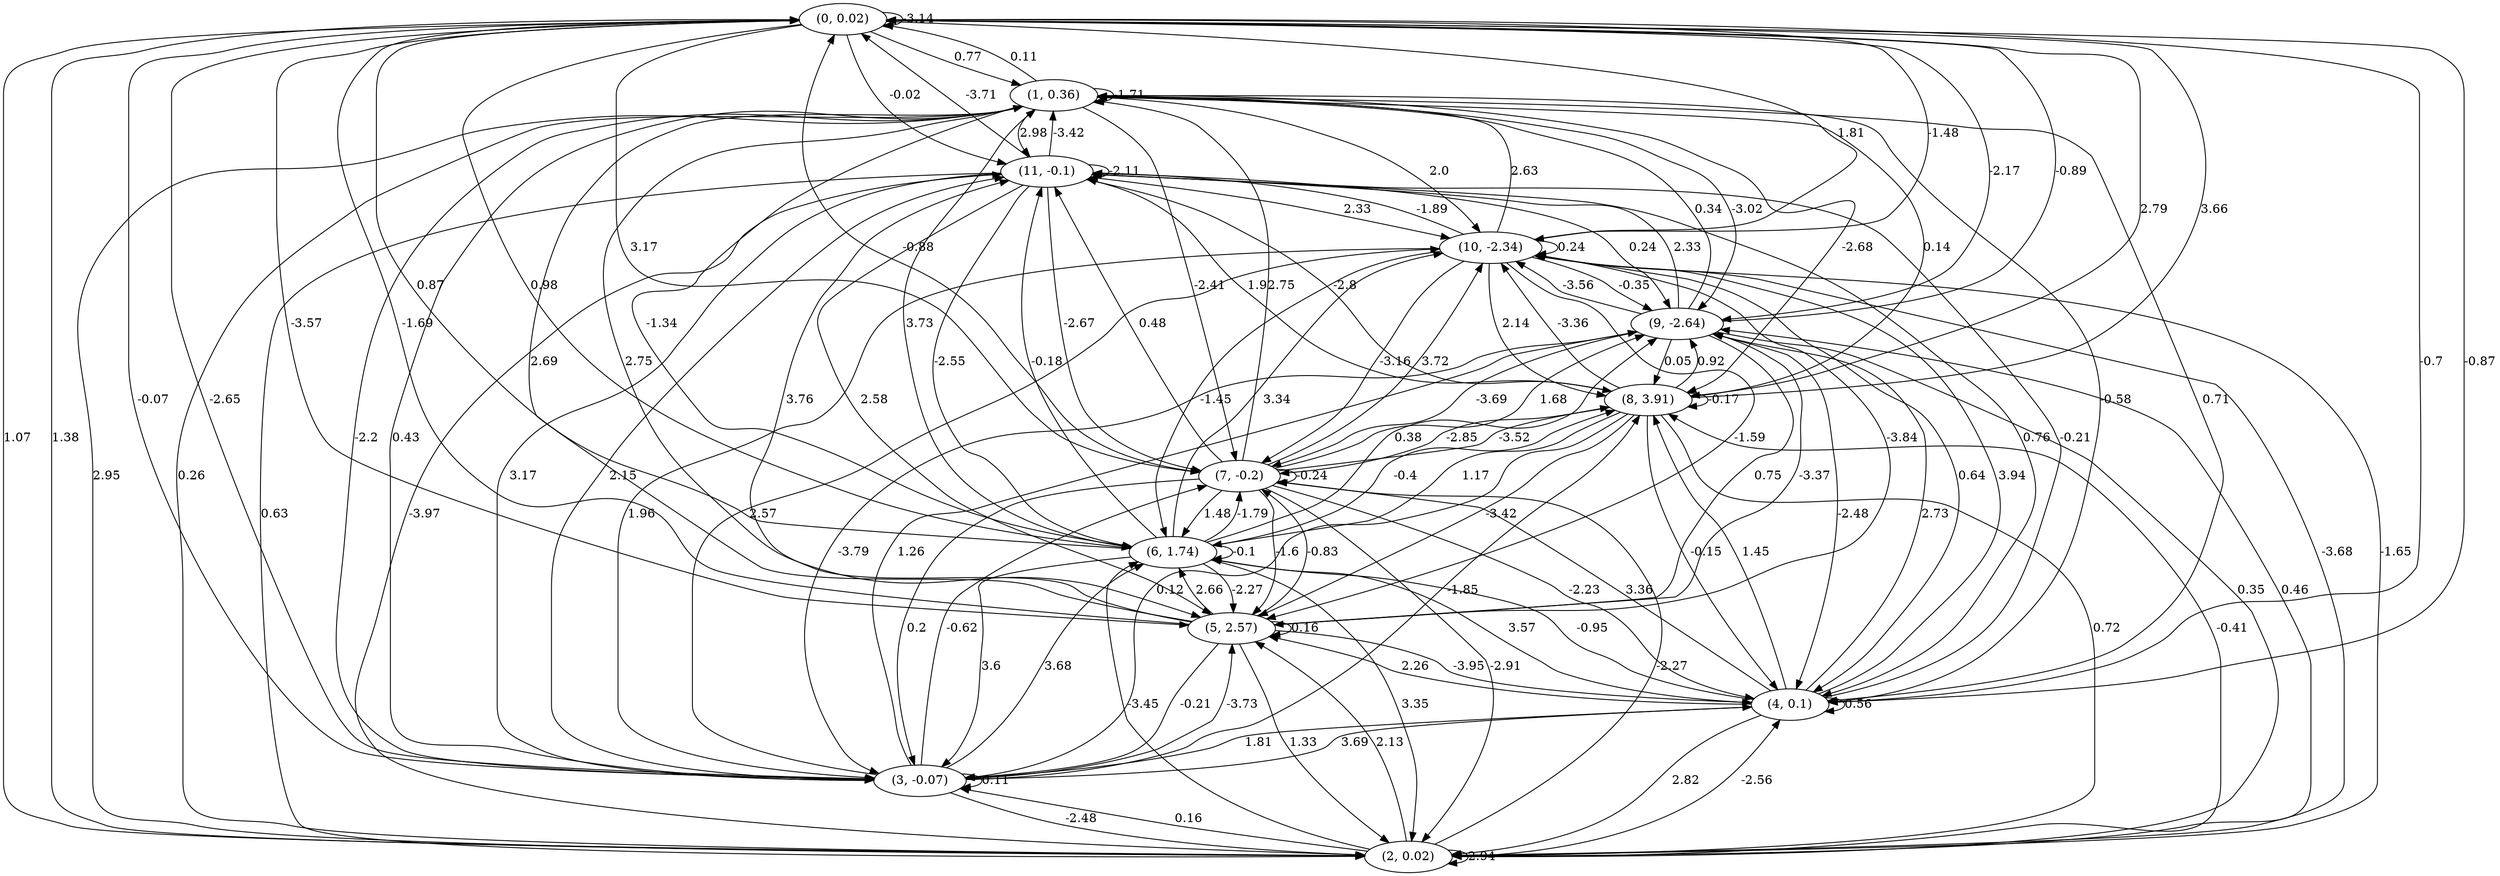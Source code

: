 digraph {
    0 [ label = "(0, 0.02)" ]
    1 [ label = "(1, 0.36)" ]
    2 [ label = "(2, 0.02)" ]
    3 [ label = "(3, -0.07)" ]
    4 [ label = "(4, 0.1)" ]
    5 [ label = "(5, 2.57)" ]
    6 [ label = "(6, 1.74)" ]
    7 [ label = "(7, -0.2)" ]
    8 [ label = "(8, 3.91)" ]
    9 [ label = "(9, -2.64)" ]
    10 [ label = "(10, -2.34)" ]
    11 [ label = "(11, -0.1)" ]
    0 -> 0 [ label = "-3.14" ]
    1 -> 1 [ label = "-1.71" ]
    2 -> 2 [ label = "2.94" ]
    3 -> 3 [ label = "0.11" ]
    4 -> 4 [ label = "0.56" ]
    5 -> 5 [ label = "0.16" ]
    6 -> 6 [ label = "-0.1" ]
    7 -> 7 [ label = "-0.24" ]
    8 -> 8 [ label = "-0.17" ]
    10 -> 10 [ label = "0.24" ]
    11 -> 11 [ label = "-2.11" ]
    1 -> 0 [ label = "0.11" ]
    2 -> 0 [ label = "1.38" ]
    3 -> 0 [ label = "-2.65" ]
    4 -> 0 [ label = "-0.87" ]
    5 -> 0 [ label = "-1.69" ]
    6 -> 0 [ label = "0.87" ]
    7 -> 0 [ label = "-0.88" ]
    8 -> 0 [ label = "3.66" ]
    9 -> 0 [ label = "-0.89" ]
    10 -> 0 [ label = "-1.48" ]
    11 -> 0 [ label = "-3.71" ]
    0 -> 1 [ label = "0.77" ]
    2 -> 1 [ label = "0.26" ]
    3 -> 1 [ label = "0.43" ]
    4 -> 1 [ label = "-0.58" ]
    5 -> 1 [ label = "2.69" ]
    6 -> 1 [ label = "3.73" ]
    7 -> 1 [ label = "2.75" ]
    8 -> 1 [ label = "0.14" ]
    9 -> 1 [ label = "0.34" ]
    10 -> 1 [ label = "2.63" ]
    11 -> 1 [ label = "-3.42" ]
    0 -> 2 [ label = "1.07" ]
    1 -> 2 [ label = "2.95" ]
    3 -> 2 [ label = "-2.48" ]
    4 -> 2 [ label = "2.82" ]
    5 -> 2 [ label = "1.33" ]
    6 -> 2 [ label = "3.35" ]
    7 -> 2 [ label = "-2.91" ]
    8 -> 2 [ label = "0.72" ]
    9 -> 2 [ label = "0.35" ]
    10 -> 2 [ label = "-3.68" ]
    11 -> 2 [ label = "0.63" ]
    0 -> 3 [ label = "-0.07" ]
    1 -> 3 [ label = "-2.2" ]
    2 -> 3 [ label = "0.16" ]
    4 -> 3 [ label = "1.81" ]
    5 -> 3 [ label = "-0.21" ]
    6 -> 3 [ label = "3.6" ]
    7 -> 3 [ label = "0.2" ]
    8 -> 3 [ label = "0.12" ]
    9 -> 3 [ label = "-3.79" ]
    10 -> 3 [ label = "1.96" ]
    11 -> 3 [ label = "3.17" ]
    0 -> 4 [ label = "-0.7" ]
    1 -> 4 [ label = "0.71" ]
    2 -> 4 [ label = "-2.56" ]
    3 -> 4 [ label = "3.69" ]
    5 -> 4 [ label = "-3.95" ]
    6 -> 4 [ label = "3.57" ]
    7 -> 4 [ label = "-2.23" ]
    8 -> 4 [ label = "-0.15" ]
    9 -> 4 [ label = "-2.48" ]
    10 -> 4 [ label = "0.64" ]
    11 -> 4 [ label = "0.76" ]
    0 -> 5 [ label = "-3.57" ]
    1 -> 5 [ label = "2.75" ]
    2 -> 5 [ label = "2.13" ]
    3 -> 5 [ label = "-3.73" ]
    4 -> 5 [ label = "2.26" ]
    6 -> 5 [ label = "-2.27" ]
    7 -> 5 [ label = "-1.6" ]
    8 -> 5 [ label = "-3.42" ]
    9 -> 5 [ label = "0.75" ]
    10 -> 5 [ label = "-1.59" ]
    11 -> 5 [ label = "2.58" ]
    0 -> 6 [ label = "0.98" ]
    1 -> 6 [ label = "-1.34" ]
    2 -> 6 [ label = "-3.45" ]
    3 -> 6 [ label = "3.68" ]
    4 -> 6 [ label = "-0.95" ]
    5 -> 6 [ label = "2.66" ]
    7 -> 6 [ label = "1.48" ]
    8 -> 6 [ label = "1.17" ]
    10 -> 6 [ label = "-1.45" ]
    11 -> 6 [ label = "-2.55" ]
    0 -> 7 [ label = "3.17" ]
    1 -> 7 [ label = "-2.41" ]
    2 -> 7 [ label = "-2.27" ]
    3 -> 7 [ label = "-0.62" ]
    4 -> 7 [ label = "3.36" ]
    5 -> 7 [ label = "-0.83" ]
    6 -> 7 [ label = "-1.79" ]
    8 -> 7 [ label = "-2.85" ]
    9 -> 7 [ label = "-3.69" ]
    10 -> 7 [ label = "-3.16" ]
    11 -> 7 [ label = "-2.67" ]
    0 -> 8 [ label = "2.79" ]
    1 -> 8 [ label = "-2.68" ]
    2 -> 8 [ label = "-0.41" ]
    3 -> 8 [ label = "-1.85" ]
    4 -> 8 [ label = "1.45" ]
    6 -> 8 [ label = "-0.4" ]
    7 -> 8 [ label = "-3.52" ]
    9 -> 8 [ label = "0.05" ]
    10 -> 8 [ label = "2.14" ]
    11 -> 8 [ label = "-2.8" ]
    0 -> 9 [ label = "-2.17" ]
    1 -> 9 [ label = "-3.02" ]
    2 -> 9 [ label = "0.46" ]
    3 -> 9 [ label = "1.26" ]
    4 -> 9 [ label = "2.73" ]
    5 -> 9 [ label = "-3.37" ]
    6 -> 9 [ label = "0.38" ]
    7 -> 9 [ label = "1.68" ]
    8 -> 9 [ label = "0.92" ]
    10 -> 9 [ label = "-0.35" ]
    11 -> 9 [ label = "0.24" ]
    0 -> 10 [ label = "1.81" ]
    1 -> 10 [ label = "2.0" ]
    2 -> 10 [ label = "-1.65" ]
    3 -> 10 [ label = "2.57" ]
    4 -> 10 [ label = "3.94" ]
    5 -> 10 [ label = "-3.84" ]
    6 -> 10 [ label = "3.34" ]
    7 -> 10 [ label = "3.72" ]
    8 -> 10 [ label = "-3.36" ]
    9 -> 10 [ label = "-3.56" ]
    11 -> 10 [ label = "2.33" ]
    0 -> 11 [ label = "-0.02" ]
    1 -> 11 [ label = "2.98" ]
    2 -> 11 [ label = "-3.97" ]
    3 -> 11 [ label = "2.15" ]
    4 -> 11 [ label = "-0.21" ]
    5 -> 11 [ label = "3.76" ]
    6 -> 11 [ label = "-0.18" ]
    7 -> 11 [ label = "0.48" ]
    8 -> 11 [ label = "1.9" ]
    9 -> 11 [ label = "2.33" ]
    10 -> 11 [ label = "-1.89" ]
}

